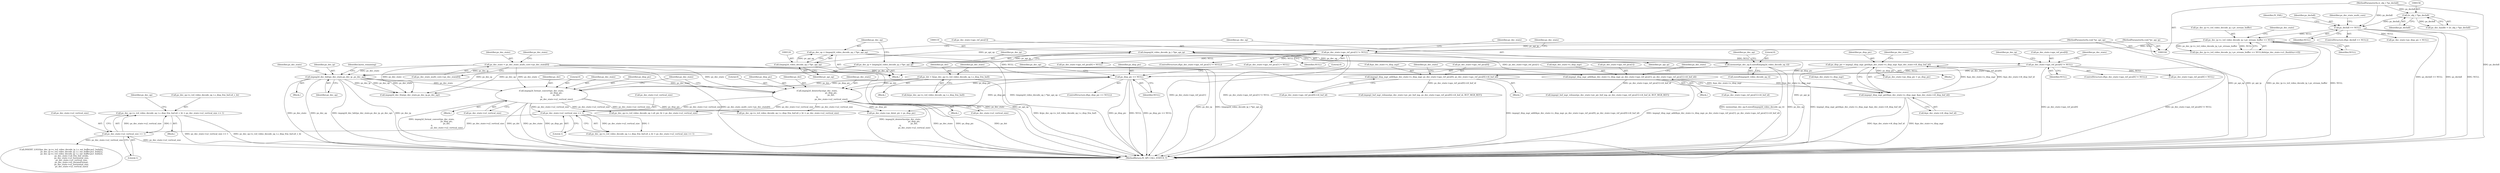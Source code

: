 digraph "0_Android_a86eb798d077b9b25c8f8c77e3c02c2f287c1ce7@pointer" {
"1000927" [label="(Call,ps_dec_op->s_ivd_video_decode_op_t.s_disp_frm_buf.u4_v_ht = ps_dec_state->u2_vertical_size >> 1)"];
"1000935" [label="(Call,ps_dec_state->u2_vertical_size >> 1)"];
"1000896" [label="(Call,ps_dec_state->u2_vertical_size >> 1)"];
"1000710" [label="(Call,impeg2d_format_convert(ps_dec_state,\n                                               ps_disp_pic,\n                                               ps_dst,\n 0,\n                                               ps_dec_state->u2_vertical_size))"];
"1000331" [label="(Call,impeg2d_dec_hdr(ps_dec_state,ps_dec_ip ,ps_dec_op))"];
"1000170" [label="(Call,ps_dec_state = ps_dec_state_multi_core->ps_dec_state[0])"];
"1000116" [label="(Call,ps_dec_ip = (impeg2d_video_decode_ip_t *)pv_api_ip)"];
"1000118" [label="(Call,(impeg2d_video_decode_ip_t *)pv_api_ip)"];
"1000106" [label="(MethodParameterIn,void *pv_api_ip)"];
"1000126" [label="(Call,memset(ps_dec_op,0,sizeof(impeg2d_video_decode_op_t)))"];
"1000121" [label="(Call,ps_dec_op = (impeg2d_video_decode_op_t *)pv_api_op)"];
"1000123" [label="(Call,(impeg2d_video_decode_op_t *)pv_api_op)"];
"1000107" [label="(MethodParameterIn,void *pv_api_op)"];
"1000505" [label="(Call,ps_disp_pic == NULL)"];
"1000488" [label="(Call,ps_disp_pic = impeg2_disp_mgr_get(&ps_dec_state->s_disp_mgr, &ps_dec_state->i4_disp_buf_id))"];
"1000490" [label="(Call,impeg2_disp_mgr_get(&ps_dec_state->s_disp_mgr, &ps_dec_state->i4_disp_buf_id))"];
"1000436" [label="(Call,impeg2_disp_mgr_add(&ps_dec_state->s_disp_mgr, ps_dec_state->aps_ref_pics[0], ps_dec_state->aps_ref_pics[0]->i4_buf_id))"];
"1000428" [label="(Call,ps_dec_state->aps_ref_pics[0] != NULL)"];
"1000363" [label="(Call,ps_dec_state->aps_ref_pics[1] != NULL)"];
"1000265" [label="(Call,ps_dec_ip->s_ivd_video_decode_ip_t.pv_stream_buffer == NULL)"];
"1000159" [label="(Call,ps_dechdl == NULL)"];
"1000155" [label="(Call,(iv_obj_t *)ps_dechdl)"];
"1000105" [label="(MethodParameterIn,iv_obj_t *ps_dechdl)"];
"1000371" [label="(Call,impeg2_disp_mgr_add(&ps_dec_state->s_disp_mgr, ps_dec_state->aps_ref_pics[1], ps_dec_state->aps_ref_pics[1]->i4_buf_id))"];
"1000681" [label="(Call,ps_dst = &(ps_dec_op->s_ivd_video_decode_op_t.s_disp_frm_buf))"];
"1000700" [label="(Call,impeg2d_deinterlace(ps_dec_state,\n                                            ps_disp_pic,\n                                            ps_dst,\n 0,\n                                            ps_dec_state->u2_vertical_size))"];
"1000120" [label="(Identifier,pv_api_ip)"];
"1000700" [label="(Call,impeg2d_deinterlace(ps_dec_state,\n                                            ps_disp_pic,\n                                            ps_dst,\n 0,\n                                            ps_dec_state->u2_vertical_size))"];
"1000490" [label="(Call,impeg2_disp_mgr_get(&ps_dec_state->s_disp_mgr, &ps_dec_state->i4_disp_buf_id))"];
"1000419" [label="(Call,ps_dec_state->aps_ref_pics[0] = NULL)"];
"1000171" [label="(Identifier,ps_dec_state)"];
"1000160" [label="(Identifier,ps_dechdl)"];
"1000491" [label="(Call,&ps_dec_state->s_disp_mgr)"];
"1000129" [label="(Call,sizeof(impeg2d_video_decode_op_t))"];
"1000330" [label="(Block,)"];
"1000157" [label="(Identifier,ps_dechdl)"];
"1000431" [label="(Identifier,ps_dec_state)"];
"1000159" [label="(Call,ps_dechdl == NULL)"];
"1000507" [label="(Identifier,NULL)"];
"1000336" [label="(Identifier,bytes_remaining)"];
"1000390" [label="(Identifier,ps_dec_state)"];
"1000499" [label="(Call,ps_dec_state->ps_disp_pic = ps_disp_pic)"];
"1000106" [label="(MethodParameterIn,void *pv_api_ip)"];
"1000517" [label="(Block,)"];
"1000896" [label="(Call,ps_dec_state->u2_vertical_size >> 1)"];
"1000944" [label="(Identifier,ps_dec_op)"];
"1000434" [label="(Identifier,NULL)"];
"1000475" [label="(Identifier,ps_dec_ip)"];
"1000172" [label="(Call,ps_dec_state_multi_core->ps_dec_state[0])"];
"1001419" [label="(Call,impeg2d_dec_frm(ps_dec_state,ps_dec_ip,ps_dec_op))"];
"1000427" [label="(ControlStructure,if(ps_dec_state->aps_ref_pics[0] != NULL))"];
"1000117" [label="(Identifier,ps_dec_ip)"];
"1000274" [label="(Identifier,ps_dec_state)"];
"1000361" [label="(Block,)"];
"1000372" [label="(Call,&ps_dec_state->s_disp_mgr)"];
"1000362" [label="(ControlStructure,if(ps_dec_state->aps_ref_pics[1] != NULL))"];
"1000435" [label="(Block,)"];
"1001689" [label="(MethodReturn,IV_API_CALL_STATUS_T)"];
"1000122" [label="(Identifier,ps_dec_op)"];
"1000710" [label="(Call,impeg2d_format_convert(ps_dec_state,\n                                               ps_disp_pic,\n                                               ps_dst,\n 0,\n                                               ps_dec_state->u2_vertical_size))"];
"1000127" [label="(Identifier,ps_dec_op)"];
"1000712" [label="(Identifier,ps_disp_pic)"];
"1000266" [label="(Call,ps_dec_ip->s_ivd_video_decode_ip_t.pv_stream_buffer)"];
"1000713" [label="(Identifier,ps_dst)"];
"1000704" [label="(Literal,0)"];
"1000170" [label="(Call,ps_dec_state = ps_dec_state_multi_core->ps_dec_state[0])"];
"1000161" [label="(Identifier,NULL)"];
"1000371" [label="(Call,impeg2_disp_mgr_add(&ps_dec_state->s_disp_mgr, ps_dec_state->aps_ref_pics[1], ps_dec_state->aps_ref_pics[1]->i4_buf_id))"];
"1000521" [label="(Literal,0)"];
"1000331" [label="(Call,impeg2d_dec_hdr(ps_dec_state,ps_dec_ip ,ps_dec_op))"];
"1000166" [label="(Identifier,ps_dec_state_multi_core)"];
"1000757" [label="(Call,ps_dec_op->s_ivd_video_decode_op_t.u4_pic_ht = ps_dec_state->u2_vertical_size)"];
"1000128" [label="(Literal,0)"];
"1000437" [label="(Call,&ps_dec_state->s_disp_mgr)"];
"1000376" [label="(Call,ps_dec_state->aps_ref_pics[1])"];
"1000720" [label="(Identifier,ps_dec_state)"];
"1000428" [label="(Call,ps_dec_state->aps_ref_pics[0] != NULL)"];
"1000134" [label="(Identifier,ps_dec_op)"];
"1000505" [label="(Call,ps_disp_pic == NULL)"];
"1000334" [label="(Identifier,ps_dec_op)"];
"1000489" [label="(Identifier,ps_disp_pic)"];
"1000488" [label="(Call,ps_disp_pic = impeg2_disp_mgr_get(&ps_dec_state->s_disp_mgr, &ps_dec_state->i4_disp_buf_id))"];
"1000436" [label="(Call,impeg2_disp_mgr_add(&ps_dec_state->s_disp_mgr, ps_dec_state->aps_ref_pics[0], ps_dec_state->aps_ref_pics[0]->i4_buf_id))"];
"1000928" [label="(Call,ps_dec_op->s_ivd_video_decode_op_t.s_disp_frm_buf.u4_v_ht)"];
"1000682" [label="(Identifier,ps_dst)"];
"1000265" [label="(Call,ps_dec_ip->s_ivd_video_decode_ip_t.pv_stream_buffer == NULL)"];
"1000126" [label="(Call,memset(ps_dec_op,0,sizeof(impeg2d_video_decode_op_t)))"];
"1001040" [label="(Call,INSERT_LOGO(ps_dec_ip->s_ivd_video_decode_ip_t.s_out_buffer.pu1_bufs[0],\n                                ps_dec_ip->s_ivd_video_decode_ip_t.s_out_buffer.pu1_bufs[1],\n                                ps_dec_ip->s_ivd_video_decode_ip_t.s_out_buffer.pu1_bufs[2],\n                                ps_dec_state->u4_frm_buf_stride,\n                                ps_dec_state->u2_horizontal_size,\n                                ps_dec_state->u2_vertical_size,\n                                ps_dec_state->i4_chromaFormat,\n                                ps_dec_state->u2_horizontal_size,\n                                ps_dec_state->u2_vertical_size))"];
"1000504" [label="(ControlStructure,if(ps_disp_pic == NULL))"];
"1000153" [label="(Call,ps_dec_handle = (iv_obj_t *)ps_dechdl)"];
"1000699" [label="(Block,)"];
"1000164" [label="(Identifier,IV_FAIL)"];
"1000446" [label="(Call,ps_dec_state->aps_ref_pics[0]->i4_buf_id)"];
"1000370" [label="(Block,)"];
"1000364" [label="(Call,ps_dec_state->aps_ref_pics[1])"];
"1000412" [label="(Call,ps_dec_state->aps_ref_pics[1] = NULL)"];
"1000332" [label="(Identifier,ps_dec_state)"];
"1000705" [label="(Call,ps_dec_state->u2_vertical_size)"];
"1000512" [label="(Identifier,ps_dec_op)"];
"1000105" [label="(MethodParameterIn,iv_obj_t *ps_dechdl)"];
"1000927" [label="(Call,ps_dec_op->s_ivd_video_decode_op_t.s_disp_frm_buf.u4_v_ht = ps_dec_state->u2_vertical_size >> 1)"];
"1000453" [label="(Call,impeg2_buf_mgr_release(ps_dec_state->pv_pic_buf_mg, ps_dec_state->aps_ref_pics[0]->i4_buf_id, BUF_MGR_REF))"];
"1000429" [label="(Call,ps_dec_state->aps_ref_pics[0])"];
"1000363" [label="(Call,ps_dec_state->aps_ref_pics[1] != NULL)"];
"1000939" [label="(Literal,1)"];
"1000123" [label="(Call,(impeg2d_video_decode_op_t *)pv_api_op)"];
"1000179" [label="(Identifier,ps_dec_state)"];
"1000702" [label="(Identifier,ps_disp_pic)"];
"1000900" [label="(Literal,1)"];
"1000271" [label="(Identifier,NULL)"];
"1000703" [label="(Identifier,ps_dst)"];
"1000439" [label="(Identifier,ps_dec_state)"];
"1000455" [label="(Identifier,ps_dec_state)"];
"1000381" [label="(Call,ps_dec_state->aps_ref_pics[1]->i4_buf_id)"];
"1000369" [label="(Identifier,NULL)"];
"1000465" [label="(Call,ps_dec_state->aps_ref_pics[0] = NULL)"];
"1000681" [label="(Call,ps_dst = &(ps_dec_op->s_ivd_video_decode_op_t.s_disp_frm_buf))"];
"1000121" [label="(Call,ps_dec_op = (impeg2d_video_decode_op_t *)pv_api_op)"];
"1000118" [label="(Call,(impeg2d_video_decode_ip_t *)pv_api_ip)"];
"1000897" [label="(Call,ps_dec_state->u2_vertical_size)"];
"1000506" [label="(Identifier,ps_disp_pic)"];
"1000374" [label="(Identifier,ps_dec_state)"];
"1000851" [label="(Call,ps_dec_op->s_ivd_video_decode_op_t.s_disp_frm_buf.u4_y_ht = ps_dec_state->u2_vertical_size)"];
"1000714" [label="(Literal,0)"];
"1000936" [label="(Call,ps_dec_state->u2_vertical_size)"];
"1000125" [label="(Identifier,pv_api_op)"];
"1000388" [label="(Call,impeg2_buf_mgr_release(ps_dec_state->pv_pic_buf_mg, ps_dec_state->aps_ref_pics[1]->i4_buf_id, BUF_MGR_REF))"];
"1000441" [label="(Call,ps_dec_state->aps_ref_pics[0])"];
"1000107" [label="(MethodParameterIn,void *pv_api_op)"];
"1000264" [label="(Call,(ps_dec_ip->s_ivd_video_decode_ip_t.pv_stream_buffer == NULL)&&(ps_dec_state->u1_flushfrm==0))"];
"1000711" [label="(Identifier,ps_dec_state)"];
"1000935" [label="(Call,ps_dec_state->u2_vertical_size >> 1)"];
"1000888" [label="(Call,ps_dec_op->s_ivd_video_decode_op_t.s_disp_frm_buf.u4_u_ht = ps_dec_state->u2_vertical_size >> 1)"];
"1000709" [label="(Block,)"];
"1000692" [label="(Identifier,ps_dec_state)"];
"1000116" [label="(Call,ps_dec_ip = (impeg2d_video_decode_ip_t *)pv_api_ip)"];
"1000155" [label="(Call,(iv_obj_t *)ps_dechdl)"];
"1000158" [label="(ControlStructure,if(ps_dechdl == NULL))"];
"1000501" [label="(Identifier,ps_dec_state)"];
"1000333" [label="(Identifier,ps_dec_ip)"];
"1000701" [label="(Identifier,ps_dec_state)"];
"1000683" [label="(Call,&(ps_dec_op->s_ivd_video_decode_op_t.s_disp_frm_buf))"];
"1000679" [label="(Block,)"];
"1000738" [label="(Call,ps_dec_state->ps_deint_pic = ps_disp_pic)"];
"1000108" [label="(Block,)"];
"1000239" [label="(Call,ps_dec_state->ps_disp_pic = NULL)"];
"1000715" [label="(Call,ps_dec_state->u2_vertical_size)"];
"1000495" [label="(Call,&ps_dec_state->i4_disp_buf_id)"];
"1000927" -> "1000517"  [label="AST: "];
"1000927" -> "1000935"  [label="CFG: "];
"1000928" -> "1000927"  [label="AST: "];
"1000935" -> "1000927"  [label="AST: "];
"1000944" -> "1000927"  [label="CFG: "];
"1000927" -> "1001689"  [label="DDG: ps_dec_state->u2_vertical_size >> 1"];
"1000927" -> "1001689"  [label="DDG: ps_dec_op->s_ivd_video_decode_op_t.s_disp_frm_buf.u4_v_ht"];
"1000935" -> "1000927"  [label="DDG: ps_dec_state->u2_vertical_size"];
"1000935" -> "1000927"  [label="DDG: 1"];
"1000935" -> "1000939"  [label="CFG: "];
"1000936" -> "1000935"  [label="AST: "];
"1000939" -> "1000935"  [label="AST: "];
"1000935" -> "1001689"  [label="DDG: ps_dec_state->u2_vertical_size"];
"1000896" -> "1000935"  [label="DDG: ps_dec_state->u2_vertical_size"];
"1000935" -> "1001040"  [label="DDG: ps_dec_state->u2_vertical_size"];
"1000896" -> "1000888"  [label="AST: "];
"1000896" -> "1000900"  [label="CFG: "];
"1000897" -> "1000896"  [label="AST: "];
"1000900" -> "1000896"  [label="AST: "];
"1000888" -> "1000896"  [label="CFG: "];
"1000896" -> "1000888"  [label="DDG: ps_dec_state->u2_vertical_size"];
"1000896" -> "1000888"  [label="DDG: 1"];
"1000710" -> "1000896"  [label="DDG: ps_dec_state->u2_vertical_size"];
"1000700" -> "1000896"  [label="DDG: ps_dec_state->u2_vertical_size"];
"1000710" -> "1000709"  [label="AST: "];
"1000710" -> "1000715"  [label="CFG: "];
"1000711" -> "1000710"  [label="AST: "];
"1000712" -> "1000710"  [label="AST: "];
"1000713" -> "1000710"  [label="AST: "];
"1000714" -> "1000710"  [label="AST: "];
"1000715" -> "1000710"  [label="AST: "];
"1000720" -> "1000710"  [label="CFG: "];
"1000710" -> "1001689"  [label="DDG: ps_dec_state"];
"1000710" -> "1001689"  [label="DDG: ps_disp_pic"];
"1000710" -> "1001689"  [label="DDG: impeg2d_format_convert(ps_dec_state,\n                                               ps_disp_pic,\n                                               ps_dst,\n 0,\n                                               ps_dec_state->u2_vertical_size)"];
"1000710" -> "1001689"  [label="DDG: ps_dst"];
"1000331" -> "1000710"  [label="DDG: ps_dec_state"];
"1000170" -> "1000710"  [label="DDG: ps_dec_state"];
"1000505" -> "1000710"  [label="DDG: ps_disp_pic"];
"1000681" -> "1000710"  [label="DDG: ps_dst"];
"1000710" -> "1000738"  [label="DDG: ps_disp_pic"];
"1000710" -> "1000757"  [label="DDG: ps_dec_state->u2_vertical_size"];
"1000710" -> "1000851"  [label="DDG: ps_dec_state->u2_vertical_size"];
"1000331" -> "1000330"  [label="AST: "];
"1000331" -> "1000334"  [label="CFG: "];
"1000332" -> "1000331"  [label="AST: "];
"1000333" -> "1000331"  [label="AST: "];
"1000334" -> "1000331"  [label="AST: "];
"1000336" -> "1000331"  [label="CFG: "];
"1000331" -> "1001689"  [label="DDG: ps_dec_op"];
"1000331" -> "1001689"  [label="DDG: impeg2d_dec_hdr(ps_dec_state,ps_dec_ip ,ps_dec_op)"];
"1000331" -> "1001689"  [label="DDG: ps_dec_ip"];
"1000331" -> "1001689"  [label="DDG: ps_dec_state"];
"1000170" -> "1000331"  [label="DDG: ps_dec_state"];
"1000116" -> "1000331"  [label="DDG: ps_dec_ip"];
"1000126" -> "1000331"  [label="DDG: ps_dec_op"];
"1000331" -> "1000700"  [label="DDG: ps_dec_state"];
"1000331" -> "1001419"  [label="DDG: ps_dec_state"];
"1000331" -> "1001419"  [label="DDG: ps_dec_ip"];
"1000331" -> "1001419"  [label="DDG: ps_dec_op"];
"1000170" -> "1000108"  [label="AST: "];
"1000170" -> "1000172"  [label="CFG: "];
"1000171" -> "1000170"  [label="AST: "];
"1000172" -> "1000170"  [label="AST: "];
"1000179" -> "1000170"  [label="CFG: "];
"1000170" -> "1001689"  [label="DDG: ps_dec_state_multi_core->ps_dec_state[0]"];
"1000170" -> "1001689"  [label="DDG: ps_dec_state"];
"1000170" -> "1000700"  [label="DDG: ps_dec_state"];
"1000170" -> "1001419"  [label="DDG: ps_dec_state"];
"1000116" -> "1000108"  [label="AST: "];
"1000116" -> "1000118"  [label="CFG: "];
"1000117" -> "1000116"  [label="AST: "];
"1000118" -> "1000116"  [label="AST: "];
"1000122" -> "1000116"  [label="CFG: "];
"1000116" -> "1001689"  [label="DDG: ps_dec_ip"];
"1000116" -> "1001689"  [label="DDG: (impeg2d_video_decode_ip_t *)pv_api_ip"];
"1000118" -> "1000116"  [label="DDG: pv_api_ip"];
"1000116" -> "1001419"  [label="DDG: ps_dec_ip"];
"1000118" -> "1000120"  [label="CFG: "];
"1000119" -> "1000118"  [label="AST: "];
"1000120" -> "1000118"  [label="AST: "];
"1000118" -> "1001689"  [label="DDG: pv_api_ip"];
"1000106" -> "1000118"  [label="DDG: pv_api_ip"];
"1000106" -> "1000104"  [label="AST: "];
"1000106" -> "1001689"  [label="DDG: pv_api_ip"];
"1000126" -> "1000108"  [label="AST: "];
"1000126" -> "1000129"  [label="CFG: "];
"1000127" -> "1000126"  [label="AST: "];
"1000128" -> "1000126"  [label="AST: "];
"1000129" -> "1000126"  [label="AST: "];
"1000134" -> "1000126"  [label="CFG: "];
"1000126" -> "1001689"  [label="DDG: memset(ps_dec_op,0,sizeof(impeg2d_video_decode_op_t))"];
"1000126" -> "1001689"  [label="DDG: ps_dec_op"];
"1000121" -> "1000126"  [label="DDG: ps_dec_op"];
"1000126" -> "1001419"  [label="DDG: ps_dec_op"];
"1000121" -> "1000108"  [label="AST: "];
"1000121" -> "1000123"  [label="CFG: "];
"1000122" -> "1000121"  [label="AST: "];
"1000123" -> "1000121"  [label="AST: "];
"1000127" -> "1000121"  [label="CFG: "];
"1000121" -> "1001689"  [label="DDG: (impeg2d_video_decode_op_t *)pv_api_op"];
"1000123" -> "1000121"  [label="DDG: pv_api_op"];
"1000123" -> "1000125"  [label="CFG: "];
"1000124" -> "1000123"  [label="AST: "];
"1000125" -> "1000123"  [label="AST: "];
"1000123" -> "1001689"  [label="DDG: pv_api_op"];
"1000107" -> "1000123"  [label="DDG: pv_api_op"];
"1000107" -> "1000104"  [label="AST: "];
"1000107" -> "1001689"  [label="DDG: pv_api_op"];
"1000505" -> "1000504"  [label="AST: "];
"1000505" -> "1000507"  [label="CFG: "];
"1000506" -> "1000505"  [label="AST: "];
"1000507" -> "1000505"  [label="AST: "];
"1000512" -> "1000505"  [label="CFG: "];
"1000521" -> "1000505"  [label="CFG: "];
"1000505" -> "1001689"  [label="DDG: ps_disp_pic"];
"1000505" -> "1001689"  [label="DDG: NULL"];
"1000505" -> "1001689"  [label="DDG: ps_disp_pic == NULL"];
"1000488" -> "1000505"  [label="DDG: ps_disp_pic"];
"1000428" -> "1000505"  [label="DDG: NULL"];
"1000363" -> "1000505"  [label="DDG: NULL"];
"1000505" -> "1000700"  [label="DDG: ps_disp_pic"];
"1000505" -> "1000738"  [label="DDG: ps_disp_pic"];
"1000488" -> "1000361"  [label="AST: "];
"1000488" -> "1000490"  [label="CFG: "];
"1000489" -> "1000488"  [label="AST: "];
"1000490" -> "1000488"  [label="AST: "];
"1000501" -> "1000488"  [label="CFG: "];
"1000488" -> "1001689"  [label="DDG: impeg2_disp_mgr_get(&ps_dec_state->s_disp_mgr, &ps_dec_state->i4_disp_buf_id)"];
"1000490" -> "1000488"  [label="DDG: &ps_dec_state->s_disp_mgr"];
"1000490" -> "1000488"  [label="DDG: &ps_dec_state->i4_disp_buf_id"];
"1000488" -> "1000499"  [label="DDG: ps_disp_pic"];
"1000490" -> "1000495"  [label="CFG: "];
"1000491" -> "1000490"  [label="AST: "];
"1000495" -> "1000490"  [label="AST: "];
"1000490" -> "1001689"  [label="DDG: &ps_dec_state->i4_disp_buf_id"];
"1000490" -> "1001689"  [label="DDG: &ps_dec_state->s_disp_mgr"];
"1000436" -> "1000490"  [label="DDG: &ps_dec_state->s_disp_mgr"];
"1000371" -> "1000490"  [label="DDG: &ps_dec_state->s_disp_mgr"];
"1000436" -> "1000435"  [label="AST: "];
"1000436" -> "1000446"  [label="CFG: "];
"1000437" -> "1000436"  [label="AST: "];
"1000441" -> "1000436"  [label="AST: "];
"1000446" -> "1000436"  [label="AST: "];
"1000455" -> "1000436"  [label="CFG: "];
"1000436" -> "1001689"  [label="DDG: impeg2_disp_mgr_add(&ps_dec_state->s_disp_mgr, ps_dec_state->aps_ref_pics[0], ps_dec_state->aps_ref_pics[0]->i4_buf_id)"];
"1000428" -> "1000436"  [label="DDG: ps_dec_state->aps_ref_pics[0]"];
"1000436" -> "1000453"  [label="DDG: ps_dec_state->aps_ref_pics[0]->i4_buf_id"];
"1000428" -> "1000427"  [label="AST: "];
"1000428" -> "1000434"  [label="CFG: "];
"1000429" -> "1000428"  [label="AST: "];
"1000434" -> "1000428"  [label="AST: "];
"1000439" -> "1000428"  [label="CFG: "];
"1000475" -> "1000428"  [label="CFG: "];
"1000428" -> "1001689"  [label="DDG: ps_dec_state->aps_ref_pics[0] != NULL"];
"1000428" -> "1001689"  [label="DDG: ps_dec_state->aps_ref_pics[0]"];
"1000363" -> "1000428"  [label="DDG: NULL"];
"1000428" -> "1000465"  [label="DDG: NULL"];
"1000363" -> "1000362"  [label="AST: "];
"1000363" -> "1000369"  [label="CFG: "];
"1000364" -> "1000363"  [label="AST: "];
"1000369" -> "1000363"  [label="AST: "];
"1000374" -> "1000363"  [label="CFG: "];
"1000431" -> "1000363"  [label="CFG: "];
"1000363" -> "1001689"  [label="DDG: ps_dec_state->aps_ref_pics[1]"];
"1000363" -> "1001689"  [label="DDG: ps_dec_state->aps_ref_pics[1] != NULL"];
"1000265" -> "1000363"  [label="DDG: NULL"];
"1000363" -> "1000371"  [label="DDG: ps_dec_state->aps_ref_pics[1]"];
"1000363" -> "1000412"  [label="DDG: NULL"];
"1000363" -> "1000419"  [label="DDG: NULL"];
"1000265" -> "1000264"  [label="AST: "];
"1000265" -> "1000271"  [label="CFG: "];
"1000266" -> "1000265"  [label="AST: "];
"1000271" -> "1000265"  [label="AST: "];
"1000274" -> "1000265"  [label="CFG: "];
"1000264" -> "1000265"  [label="CFG: "];
"1000265" -> "1001689"  [label="DDG: ps_dec_ip->s_ivd_video_decode_ip_t.pv_stream_buffer"];
"1000265" -> "1001689"  [label="DDG: NULL"];
"1000265" -> "1000264"  [label="DDG: ps_dec_ip->s_ivd_video_decode_ip_t.pv_stream_buffer"];
"1000265" -> "1000264"  [label="DDG: NULL"];
"1000159" -> "1000265"  [label="DDG: NULL"];
"1000159" -> "1000158"  [label="AST: "];
"1000159" -> "1000161"  [label="CFG: "];
"1000160" -> "1000159"  [label="AST: "];
"1000161" -> "1000159"  [label="AST: "];
"1000164" -> "1000159"  [label="CFG: "];
"1000166" -> "1000159"  [label="CFG: "];
"1000159" -> "1001689"  [label="DDG: ps_dechdl == NULL"];
"1000159" -> "1001689"  [label="DDG: ps_dechdl"];
"1000159" -> "1001689"  [label="DDG: NULL"];
"1000155" -> "1000159"  [label="DDG: ps_dechdl"];
"1000105" -> "1000159"  [label="DDG: ps_dechdl"];
"1000159" -> "1000239"  [label="DDG: NULL"];
"1000155" -> "1000153"  [label="AST: "];
"1000155" -> "1000157"  [label="CFG: "];
"1000156" -> "1000155"  [label="AST: "];
"1000157" -> "1000155"  [label="AST: "];
"1000153" -> "1000155"  [label="CFG: "];
"1000155" -> "1000153"  [label="DDG: ps_dechdl"];
"1000105" -> "1000155"  [label="DDG: ps_dechdl"];
"1000105" -> "1000104"  [label="AST: "];
"1000105" -> "1001689"  [label="DDG: ps_dechdl"];
"1000371" -> "1000370"  [label="AST: "];
"1000371" -> "1000381"  [label="CFG: "];
"1000372" -> "1000371"  [label="AST: "];
"1000376" -> "1000371"  [label="AST: "];
"1000381" -> "1000371"  [label="AST: "];
"1000390" -> "1000371"  [label="CFG: "];
"1000371" -> "1001689"  [label="DDG: impeg2_disp_mgr_add(&ps_dec_state->s_disp_mgr, ps_dec_state->aps_ref_pics[1], ps_dec_state->aps_ref_pics[1]->i4_buf_id)"];
"1000371" -> "1000388"  [label="DDG: ps_dec_state->aps_ref_pics[1]->i4_buf_id"];
"1000681" -> "1000679"  [label="AST: "];
"1000681" -> "1000683"  [label="CFG: "];
"1000682" -> "1000681"  [label="AST: "];
"1000683" -> "1000681"  [label="AST: "];
"1000692" -> "1000681"  [label="CFG: "];
"1000681" -> "1001689"  [label="DDG: &(ps_dec_op->s_ivd_video_decode_op_t.s_disp_frm_buf)"];
"1000681" -> "1000700"  [label="DDG: ps_dst"];
"1000700" -> "1000699"  [label="AST: "];
"1000700" -> "1000705"  [label="CFG: "];
"1000701" -> "1000700"  [label="AST: "];
"1000702" -> "1000700"  [label="AST: "];
"1000703" -> "1000700"  [label="AST: "];
"1000704" -> "1000700"  [label="AST: "];
"1000705" -> "1000700"  [label="AST: "];
"1000720" -> "1000700"  [label="CFG: "];
"1000700" -> "1001689"  [label="DDG: impeg2d_deinterlace(ps_dec_state,\n                                            ps_disp_pic,\n                                            ps_dst,\n 0,\n                                            ps_dec_state->u2_vertical_size)"];
"1000700" -> "1001689"  [label="DDG: ps_dec_state"];
"1000700" -> "1001689"  [label="DDG: ps_disp_pic"];
"1000700" -> "1001689"  [label="DDG: ps_dst"];
"1000700" -> "1000738"  [label="DDG: ps_disp_pic"];
"1000700" -> "1000757"  [label="DDG: ps_dec_state->u2_vertical_size"];
"1000700" -> "1000851"  [label="DDG: ps_dec_state->u2_vertical_size"];
}

